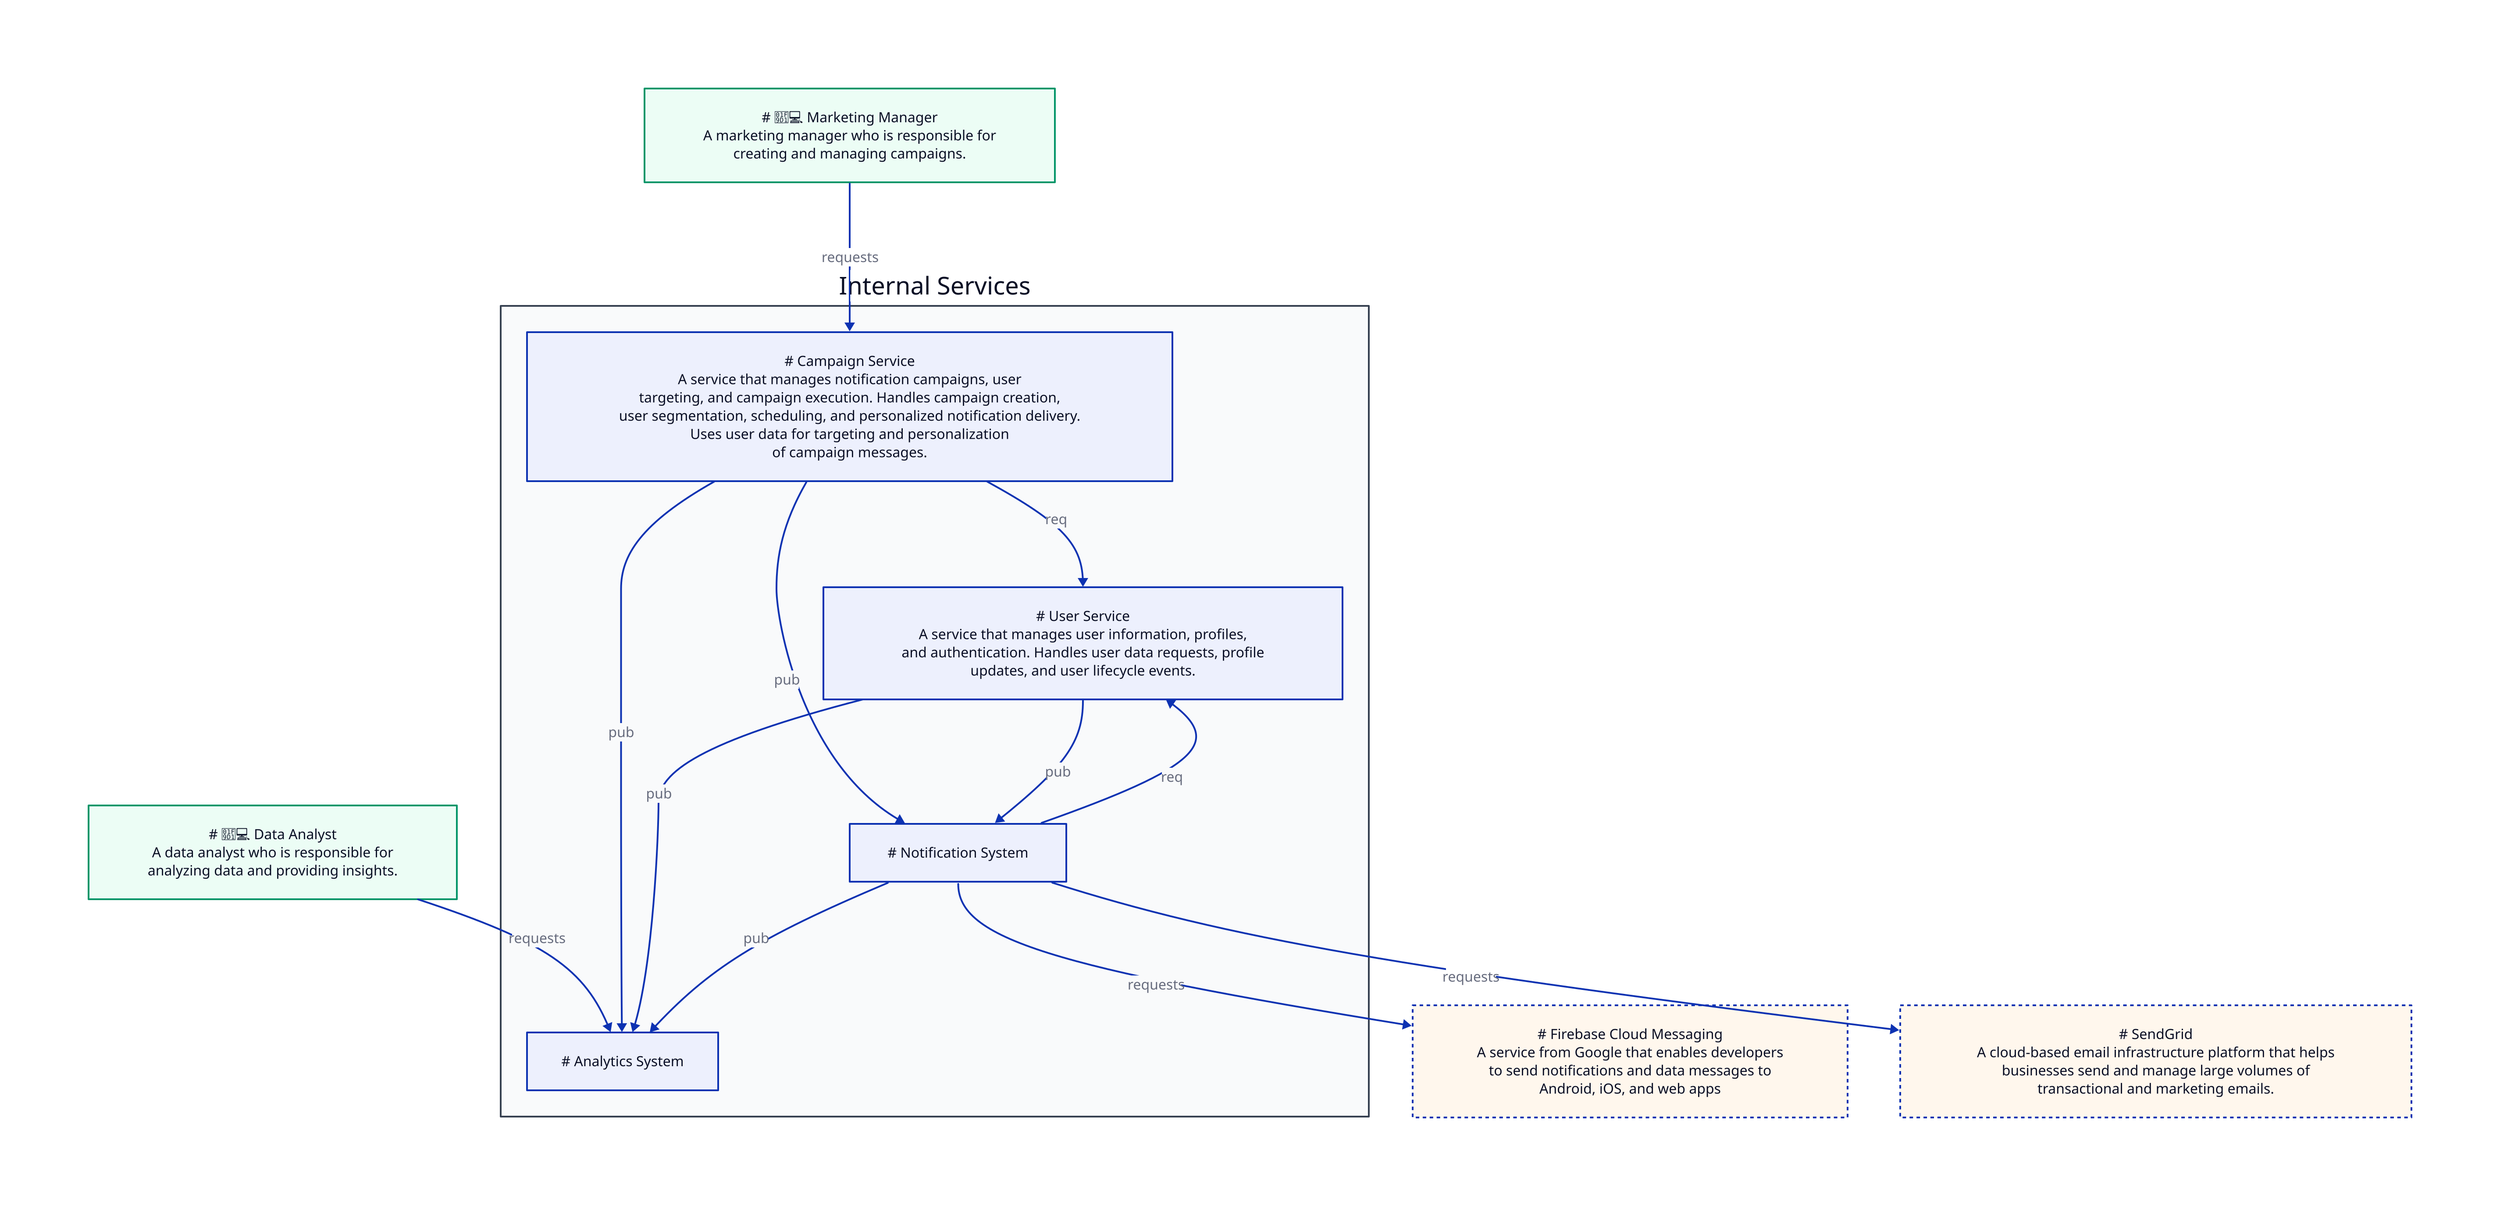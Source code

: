 
internal: {
  label: "Internal Services"
  style: {
    stroke: "#374151"
    stroke-width: 2
    fill: "#f9fafb"
  }
}
internal.system_analytics-system: |md
# Analytics System
|
internal.system_analytics-system.shape: rectangle
internal.service_campaign-service: |md
# Campaign Service
A service that manages notification campaigns, user  
targeting, and campaign execution. Handles campaign creation,  
user segmentation, scheduling, and personalized notification delivery.  
Uses user data for targeting and personalization  
of campaign messages.
|
internal.service_campaign-service.shape: rectangle
external_data-analyst: |md
# 🧑‍💻 Data Analyst
A data analyst who is responsible for  
analyzing data and providing insights.
|
external_data-analyst.shape: rectangle
external_data-analyst.style: {
  stroke: "#059669"
  stroke-width: 2
  fill: "#ecfdf5"
}
external_firebase-cloud-messaging: |md
# Firebase Cloud Messaging
A service from Google that enables developers  
to send notifications and data messages to  
Android, iOS, and web apps
|
external_firebase-cloud-messaging.shape: rectangle
external_firebase-cloud-messaging.style: {
  stroke-dash: 2
  fill: "#fff7ed"
}
external_marketing-manager: |md
# 🧑‍💻 Marketing Manager
A marketing manager who is responsible for  
creating and managing campaigns.
|
external_marketing-manager.shape: rectangle
external_marketing-manager.style: {
  stroke: "#059669"
  stroke-width: 2
  fill: "#ecfdf5"
}
internal.system_notification-system: |md
# Notification System
|
internal.system_notification-system.shape: rectangle
external_sendgrid: |md
# SendGrid
A cloud-based email infrastructure platform that helps  
businesses send and manage large volumes of  
transactional and marketing emails.
|
external_sendgrid.shape: rectangle
external_sendgrid.style: {
  stroke-dash: 2
  fill: "#fff7ed"
}
internal.service_user-service: |md
# User Service
A service that manages user information, profiles,  
and authentication. Handles user data requests, profile  
updates, and user lifecycle events.
|
internal.service_user-service.shape: rectangle
external_data-analyst -> internal.system_analytics-system: {
  label: "requests"
}
external_marketing-manager -> internal.service_campaign-service: {
  label: "requests"
}
internal.service_campaign-service -> internal.service_user-service: {
  label: "req"
}
internal.service_campaign-service -> internal.system_analytics-system: {
  label: "pub"
}
internal.service_campaign-service -> internal.system_notification-system: {
  label: "pub"
}
internal.service_user-service -> internal.system_analytics-system: {
  label: "pub"
}
internal.service_user-service -> internal.system_notification-system: {
  label: "pub"
}
internal.system_notification-system -> external_firebase-cloud-messaging: {
  label: "requests"
}
internal.system_notification-system -> external_sendgrid: {
  label: "requests"
}
internal.system_notification-system -> internal.service_user-service: {
  label: "req"
}
internal.system_notification-system -> internal.system_analytics-system: {
  label: "pub"
}
